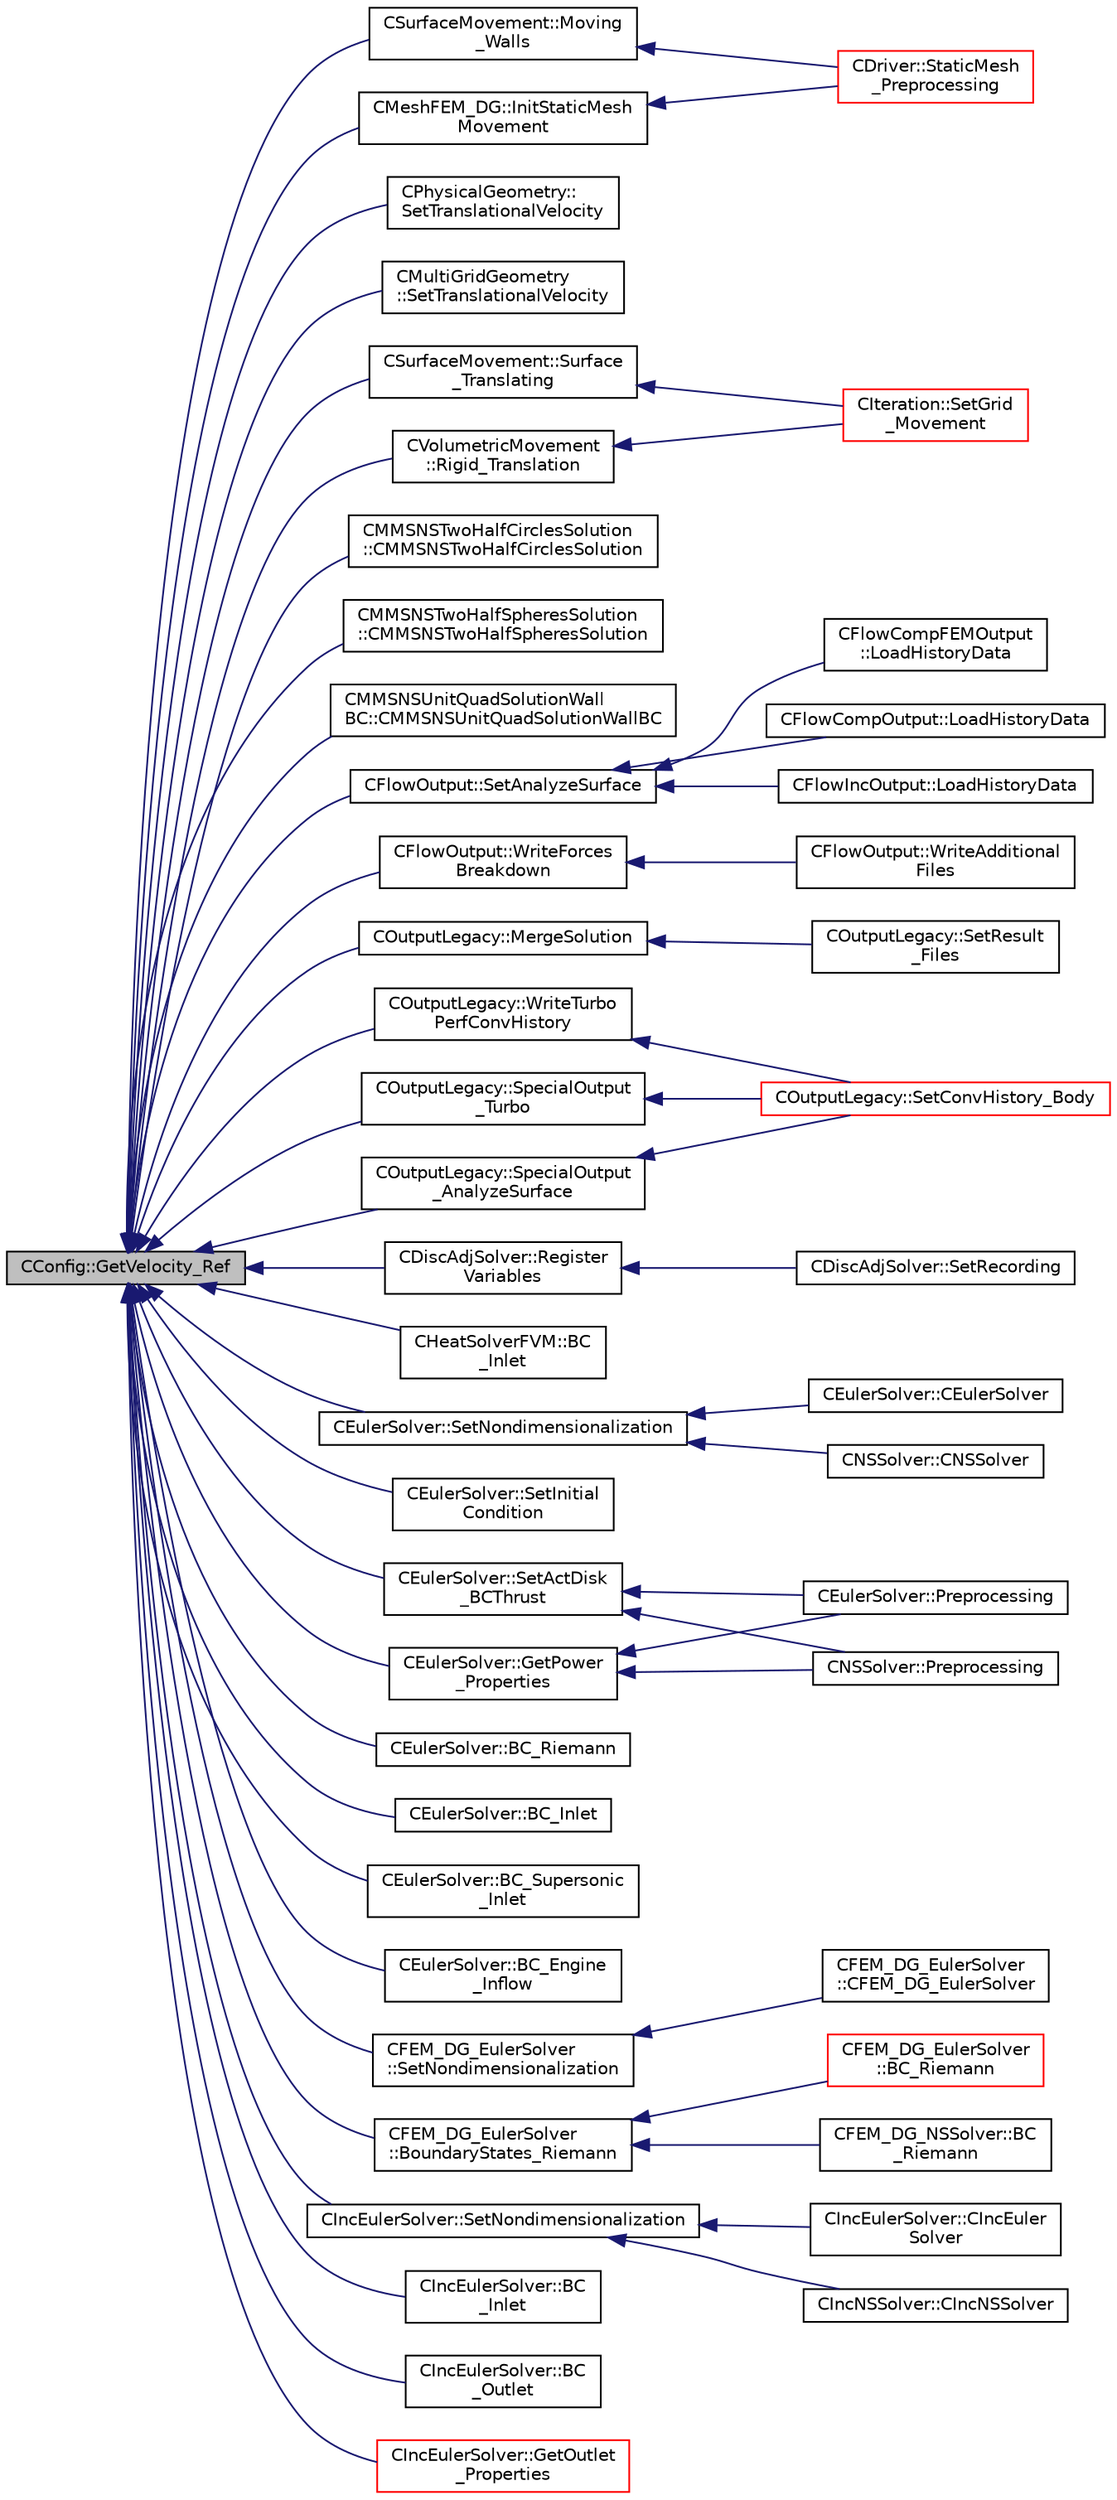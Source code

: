digraph "CConfig::GetVelocity_Ref"
{
  edge [fontname="Helvetica",fontsize="10",labelfontname="Helvetica",labelfontsize="10"];
  node [fontname="Helvetica",fontsize="10",shape=record];
  rankdir="LR";
  Node13352 [label="CConfig::GetVelocity_Ref",height=0.2,width=0.4,color="black", fillcolor="grey75", style="filled", fontcolor="black"];
  Node13352 -> Node13353 [dir="back",color="midnightblue",fontsize="10",style="solid",fontname="Helvetica"];
  Node13353 [label="CMeshFEM_DG::InitStaticMesh\lMovement",height=0.2,width=0.4,color="black", fillcolor="white", style="filled",URL="$class_c_mesh_f_e_m___d_g.html#a8ccc33690aa6200687aee614357ab97d",tooltip="Function to compute the grid velocities for static problems. "];
  Node13353 -> Node13354 [dir="back",color="midnightblue",fontsize="10",style="solid",fontname="Helvetica"];
  Node13354 [label="CDriver::StaticMesh\l_Preprocessing",height=0.2,width=0.4,color="red", fillcolor="white", style="filled",URL="$class_c_driver.html#ac4ac2e6f55c3956cfa44e07e03509112",tooltip="Initiate value for static mesh movement such as the gridVel for the ROTATING frame. "];
  Node13352 -> Node13356 [dir="back",color="midnightblue",fontsize="10",style="solid",fontname="Helvetica"];
  Node13356 [label="CPhysicalGeometry::\lSetTranslationalVelocity",height=0.2,width=0.4,color="black", fillcolor="white", style="filled",URL="$class_c_physical_geometry.html#ab693774ffa897555f9d68fa47ce647b4",tooltip="Set the translational velocity at each node. "];
  Node13352 -> Node13357 [dir="back",color="midnightblue",fontsize="10",style="solid",fontname="Helvetica"];
  Node13357 [label="CMultiGridGeometry\l::SetTranslationalVelocity",height=0.2,width=0.4,color="black", fillcolor="white", style="filled",URL="$class_c_multi_grid_geometry.html#a3e3b0ab2f4085ee1777adebd4f2361cc",tooltip="Set the translational velocity at each grid point on a coarse mesh. "];
  Node13352 -> Node13358 [dir="back",color="midnightblue",fontsize="10",style="solid",fontname="Helvetica"];
  Node13358 [label="CVolumetricMovement\l::Rigid_Translation",height=0.2,width=0.4,color="black", fillcolor="white", style="filled",URL="$class_c_volumetric_movement.html#a00368e3044dd07d74e1fafdc11980644",tooltip="Unsteady translational grid movement using rigid mesh motion. "];
  Node13358 -> Node13359 [dir="back",color="midnightblue",fontsize="10",style="solid",fontname="Helvetica"];
  Node13359 [label="CIteration::SetGrid\l_Movement",height=0.2,width=0.4,color="red", fillcolor="white", style="filled",URL="$class_c_iteration.html#a7b36785762f6b0c214569b185b858b6c",tooltip="Updates the positions and grid velocities for dynamic meshes between physical time steps..."];
  Node13352 -> Node13384 [dir="back",color="midnightblue",fontsize="10",style="solid",fontname="Helvetica"];
  Node13384 [label="CSurfaceMovement::Moving\l_Walls",height=0.2,width=0.4,color="black", fillcolor="white", style="filled",URL="$class_c_surface_movement.html#a0e7916b44ba0f93ff3affe52a2abe930",tooltip="Set the translational/rotational velocity for a moving wall. "];
  Node13384 -> Node13354 [dir="back",color="midnightblue",fontsize="10",style="solid",fontname="Helvetica"];
  Node13352 -> Node13385 [dir="back",color="midnightblue",fontsize="10",style="solid",fontname="Helvetica"];
  Node13385 [label="CSurfaceMovement::Surface\l_Translating",height=0.2,width=0.4,color="black", fillcolor="white", style="filled",URL="$class_c_surface_movement.html#aaa5e3a14a55a7d1fe4c00b8cd195497f",tooltip="Computes the displacement of a translating surface for a dynamic mesh simulation. ..."];
  Node13385 -> Node13359 [dir="back",color="midnightblue",fontsize="10",style="solid",fontname="Helvetica"];
  Node13352 -> Node13386 [dir="back",color="midnightblue",fontsize="10",style="solid",fontname="Helvetica"];
  Node13386 [label="CMMSNSTwoHalfCirclesSolution\l::CMMSNSTwoHalfCirclesSolution",height=0.2,width=0.4,color="black", fillcolor="white", style="filled",URL="$class_c_m_m_s_n_s_two_half_circles_solution.html#afb31f8a5302b2a376a1781805fefb3f1"];
  Node13352 -> Node13387 [dir="back",color="midnightblue",fontsize="10",style="solid",fontname="Helvetica"];
  Node13387 [label="CMMSNSTwoHalfSpheresSolution\l::CMMSNSTwoHalfSpheresSolution",height=0.2,width=0.4,color="black", fillcolor="white", style="filled",URL="$class_c_m_m_s_n_s_two_half_spheres_solution.html#a8a5a9229428c02216ec39243e5738c2c"];
  Node13352 -> Node13388 [dir="back",color="midnightblue",fontsize="10",style="solid",fontname="Helvetica"];
  Node13388 [label="CMMSNSUnitQuadSolutionWall\lBC::CMMSNSUnitQuadSolutionWallBC",height=0.2,width=0.4,color="black", fillcolor="white", style="filled",URL="$class_c_m_m_s_n_s_unit_quad_solution_wall_b_c.html#a8a073b252ded24ccdb874d41b6e1660a"];
  Node13352 -> Node13389 [dir="back",color="midnightblue",fontsize="10",style="solid",fontname="Helvetica"];
  Node13389 [label="CFlowOutput::SetAnalyzeSurface",height=0.2,width=0.4,color="black", fillcolor="white", style="filled",URL="$class_c_flow_output.html#a3fce259b2fe0a624a311ef889f9ab36c",tooltip="Set flow surface output field values. "];
  Node13389 -> Node13390 [dir="back",color="midnightblue",fontsize="10",style="solid",fontname="Helvetica"];
  Node13390 [label="CFlowCompFEMOutput\l::LoadHistoryData",height=0.2,width=0.4,color="black", fillcolor="white", style="filled",URL="$class_c_flow_comp_f_e_m_output.html#a0a4561b8ab0dffd1052f884062fd9710",tooltip="Load the history output field values. "];
  Node13389 -> Node13391 [dir="back",color="midnightblue",fontsize="10",style="solid",fontname="Helvetica"];
  Node13391 [label="CFlowCompOutput::LoadHistoryData",height=0.2,width=0.4,color="black", fillcolor="white", style="filled",URL="$class_c_flow_comp_output.html#a393cb19a691990ee6e88f844eccc79ed",tooltip="Load the history output field values. "];
  Node13389 -> Node13392 [dir="back",color="midnightblue",fontsize="10",style="solid",fontname="Helvetica"];
  Node13392 [label="CFlowIncOutput::LoadHistoryData",height=0.2,width=0.4,color="black", fillcolor="white", style="filled",URL="$class_c_flow_inc_output.html#a466112efa2e3a89cdd2456701a0480b5",tooltip="Load the history output field values. "];
  Node13352 -> Node13393 [dir="back",color="midnightblue",fontsize="10",style="solid",fontname="Helvetica"];
  Node13393 [label="CFlowOutput::WriteForces\lBreakdown",height=0.2,width=0.4,color="black", fillcolor="white", style="filled",URL="$class_c_flow_output.html#afacedef2006aa6fcf8c9a312b5f4430c",tooltip="Write the forces breakdown file. "];
  Node13393 -> Node13394 [dir="back",color="midnightblue",fontsize="10",style="solid",fontname="Helvetica"];
  Node13394 [label="CFlowOutput::WriteAdditional\lFiles",height=0.2,width=0.4,color="black", fillcolor="white", style="filled",URL="$class_c_flow_output.html#aaac3fb7b2575967b157c306065ab1ea8",tooltip="Write any additional files defined for the current solver. "];
  Node13352 -> Node13395 [dir="back",color="midnightblue",fontsize="10",style="solid",fontname="Helvetica"];
  Node13395 [label="COutputLegacy::MergeSolution",height=0.2,width=0.4,color="black", fillcolor="white", style="filled",URL="$class_c_output_legacy.html#af30cc9d6a1d32da2af7043901a5914cf",tooltip="Merge the solution into a data structure used for output file writing. "];
  Node13395 -> Node13396 [dir="back",color="midnightblue",fontsize="10",style="solid",fontname="Helvetica"];
  Node13396 [label="COutputLegacy::SetResult\l_Files",height=0.2,width=0.4,color="black", fillcolor="white", style="filled",URL="$class_c_output_legacy.html#aa817439538e8cf82f82acbfa0bf7e735",tooltip="Writes and organizes the all the output files, except the history one, for serial computations..."];
  Node13352 -> Node13397 [dir="back",color="midnightblue",fontsize="10",style="solid",fontname="Helvetica"];
  Node13397 [label="COutputLegacy::WriteTurbo\lPerfConvHistory",height=0.2,width=0.4,color="black", fillcolor="white", style="filled",URL="$class_c_output_legacy.html#ac513b03d79ae233f09ee97f59371d038",tooltip="Compute . "];
  Node13397 -> Node13398 [dir="back",color="midnightblue",fontsize="10",style="solid",fontname="Helvetica"];
  Node13398 [label="COutputLegacy::SetConvHistory_Body",height=0.2,width=0.4,color="red", fillcolor="white", style="filled",URL="$class_c_output_legacy.html#a217cc0d778a3828499189a9debee47c6",tooltip="Write the history file and the convergence on the screen for serial computations. ..."];
  Node13352 -> Node13402 [dir="back",color="midnightblue",fontsize="10",style="solid",fontname="Helvetica"];
  Node13402 [label="COutputLegacy::SpecialOutput\l_Turbo",height=0.2,width=0.4,color="black", fillcolor="white", style="filled",URL="$class_c_output_legacy.html#a6f0c7a1f6ae324473c2b095025c9d51d",tooltip="Write the output file for spanwise turboperformance. "];
  Node13402 -> Node13398 [dir="back",color="midnightblue",fontsize="10",style="solid",fontname="Helvetica"];
  Node13352 -> Node13403 [dir="back",color="midnightblue",fontsize="10",style="solid",fontname="Helvetica"];
  Node13403 [label="COutputLegacy::SpecialOutput\l_AnalyzeSurface",height=0.2,width=0.4,color="black", fillcolor="white", style="filled",URL="$class_c_output_legacy.html#ae5bab3f07ff9b9d1434626add0d4d332",tooltip="Writes one dimensional output. "];
  Node13403 -> Node13398 [dir="back",color="midnightblue",fontsize="10",style="solid",fontname="Helvetica"];
  Node13352 -> Node13404 [dir="back",color="midnightblue",fontsize="10",style="solid",fontname="Helvetica"];
  Node13404 [label="CDiscAdjSolver::Register\lVariables",height=0.2,width=0.4,color="black", fillcolor="white", style="filled",URL="$class_c_disc_adj_solver.html#a46669aa416ef9f487c65db54dfab03ee",tooltip="A virtual member. "];
  Node13404 -> Node13405 [dir="back",color="midnightblue",fontsize="10",style="solid",fontname="Helvetica"];
  Node13405 [label="CDiscAdjSolver::SetRecording",height=0.2,width=0.4,color="black", fillcolor="white", style="filled",URL="$class_c_disc_adj_solver.html#a696214d1de7cabe49792ce047e08b5f4",tooltip="Prepare the solver for a new recording. "];
  Node13352 -> Node13406 [dir="back",color="midnightblue",fontsize="10",style="solid",fontname="Helvetica"];
  Node13406 [label="CHeatSolverFVM::BC\l_Inlet",height=0.2,width=0.4,color="black", fillcolor="white", style="filled",URL="$class_c_heat_solver_f_v_m.html#a3b0b87693870e1b9cf5a16aa644aae8d",tooltip="Impose the inlet boundary condition. "];
  Node13352 -> Node13407 [dir="back",color="midnightblue",fontsize="10",style="solid",fontname="Helvetica"];
  Node13407 [label="CEulerSolver::SetNondimensionalization",height=0.2,width=0.4,color="black", fillcolor="white", style="filled",URL="$class_c_euler_solver.html#a1c633d6e77fefb2e76308e2ba0af0c2c",tooltip="Set the solver nondimensionalization. "];
  Node13407 -> Node13408 [dir="back",color="midnightblue",fontsize="10",style="solid",fontname="Helvetica"];
  Node13408 [label="CEulerSolver::CEulerSolver",height=0.2,width=0.4,color="black", fillcolor="white", style="filled",URL="$class_c_euler_solver.html#ae1e74218b4e943111b100d7ddcbd4db9"];
  Node13407 -> Node13409 [dir="back",color="midnightblue",fontsize="10",style="solid",fontname="Helvetica"];
  Node13409 [label="CNSSolver::CNSSolver",height=0.2,width=0.4,color="black", fillcolor="white", style="filled",URL="$class_c_n_s_solver.html#a2a8ad49c42b4546696e631cf44b7788b"];
  Node13352 -> Node13410 [dir="back",color="midnightblue",fontsize="10",style="solid",fontname="Helvetica"];
  Node13410 [label="CEulerSolver::SetInitial\lCondition",height=0.2,width=0.4,color="black", fillcolor="white", style="filled",URL="$class_c_euler_solver.html#acd432e102632a115b8a1821f58b21340",tooltip="Set the initial condition for the Euler Equations. "];
  Node13352 -> Node13411 [dir="back",color="midnightblue",fontsize="10",style="solid",fontname="Helvetica"];
  Node13411 [label="CEulerSolver::GetPower\l_Properties",height=0.2,width=0.4,color="black", fillcolor="white", style="filled",URL="$class_c_euler_solver.html#ad8b538a82e5a7a7e3903ec29954b1d07",tooltip="Compute the Fan face Mach number. "];
  Node13411 -> Node13412 [dir="back",color="midnightblue",fontsize="10",style="solid",fontname="Helvetica"];
  Node13412 [label="CEulerSolver::Preprocessing",height=0.2,width=0.4,color="black", fillcolor="white", style="filled",URL="$class_c_euler_solver.html#a8b89e1bfce33284c2d8f5f00f82f3f3f",tooltip="Compute primitive variables and their gradients. "];
  Node13411 -> Node13413 [dir="back",color="midnightblue",fontsize="10",style="solid",fontname="Helvetica"];
  Node13413 [label="CNSSolver::Preprocessing",height=0.2,width=0.4,color="black", fillcolor="white", style="filled",URL="$class_c_n_s_solver.html#a028c83d18cf8520dff2f9628d8a04e4b",tooltip="Restart residual and compute gradients. "];
  Node13352 -> Node13414 [dir="back",color="midnightblue",fontsize="10",style="solid",fontname="Helvetica"];
  Node13414 [label="CEulerSolver::SetActDisk\l_BCThrust",height=0.2,width=0.4,color="black", fillcolor="white", style="filled",URL="$class_c_euler_solver.html#a147d5ae75cf7de115e4be2c23ba95f6d",tooltip="Update the AoA and freestream velocity at the farfield. "];
  Node13414 -> Node13412 [dir="back",color="midnightblue",fontsize="10",style="solid",fontname="Helvetica"];
  Node13414 -> Node13413 [dir="back",color="midnightblue",fontsize="10",style="solid",fontname="Helvetica"];
  Node13352 -> Node13415 [dir="back",color="midnightblue",fontsize="10",style="solid",fontname="Helvetica"];
  Node13415 [label="CEulerSolver::BC_Riemann",height=0.2,width=0.4,color="black", fillcolor="white", style="filled",URL="$class_c_euler_solver.html#a22c21d18fa626d489db9a387234bd9d0",tooltip="Impose the boundary condition using characteristic recostruction. "];
  Node13352 -> Node13416 [dir="back",color="midnightblue",fontsize="10",style="solid",fontname="Helvetica"];
  Node13416 [label="CEulerSolver::BC_Inlet",height=0.2,width=0.4,color="black", fillcolor="white", style="filled",URL="$class_c_euler_solver.html#aabbe4c302452f52fcbe5cdf7022e6c9a",tooltip="Impose a subsonic inlet boundary condition. "];
  Node13352 -> Node13417 [dir="back",color="midnightblue",fontsize="10",style="solid",fontname="Helvetica"];
  Node13417 [label="CEulerSolver::BC_Supersonic\l_Inlet",height=0.2,width=0.4,color="black", fillcolor="white", style="filled",URL="$class_c_euler_solver.html#ab8faca63b78a195c05f26737be131ea5",tooltip="Impose a supersonic inlet boundary condition. "];
  Node13352 -> Node13418 [dir="back",color="midnightblue",fontsize="10",style="solid",fontname="Helvetica"];
  Node13418 [label="CEulerSolver::BC_Engine\l_Inflow",height=0.2,width=0.4,color="black", fillcolor="white", style="filled",URL="$class_c_euler_solver.html#a05ac79a404c4965d71eca457c4cb7566",tooltip="Impose the nacelle inflow boundary condition. "];
  Node13352 -> Node13419 [dir="back",color="midnightblue",fontsize="10",style="solid",fontname="Helvetica"];
  Node13419 [label="CFEM_DG_EulerSolver\l::SetNondimensionalization",height=0.2,width=0.4,color="black", fillcolor="white", style="filled",URL="$class_c_f_e_m___d_g___euler_solver.html#a31316dc2fe564329d9bb372961b10a3a",tooltip="Set the fluid solver nondimensionalization. "];
  Node13419 -> Node13420 [dir="back",color="midnightblue",fontsize="10",style="solid",fontname="Helvetica"];
  Node13420 [label="CFEM_DG_EulerSolver\l::CFEM_DG_EulerSolver",height=0.2,width=0.4,color="black", fillcolor="white", style="filled",URL="$class_c_f_e_m___d_g___euler_solver.html#a70d30ef9e7cd7620d54ec73f4b1ed28c"];
  Node13352 -> Node13421 [dir="back",color="midnightblue",fontsize="10",style="solid",fontname="Helvetica"];
  Node13421 [label="CFEM_DG_EulerSolver\l::BoundaryStates_Riemann",height=0.2,width=0.4,color="black", fillcolor="white", style="filled",URL="$class_c_f_e_m___d_g___euler_solver.html#a5bfdc0bca1daa8e5d716d4fc3c7f5867",tooltip="Function, which computes the boundary states in the integration points of the boundary face by applyi..."];
  Node13421 -> Node13422 [dir="back",color="midnightblue",fontsize="10",style="solid",fontname="Helvetica"];
  Node13422 [label="CFEM_DG_EulerSolver\l::BC_Riemann",height=0.2,width=0.4,color="red", fillcolor="white", style="filled",URL="$class_c_f_e_m___d_g___euler_solver.html#aaff04081aba8d9e24f0e615161e8020f",tooltip="Impose the boundary condition using characteristic reconstruction. It is a virtual function..."];
  Node13421 -> Node13427 [dir="back",color="midnightblue",fontsize="10",style="solid",fontname="Helvetica"];
  Node13427 [label="CFEM_DG_NSSolver::BC\l_Riemann",height=0.2,width=0.4,color="black", fillcolor="white", style="filled",URL="$class_c_f_e_m___d_g___n_s_solver.html#afa0326d05f194eaacbb86e6231b27dd4",tooltip="Impose the boundary condition using characteristic reconstruction. "];
  Node13352 -> Node13428 [dir="back",color="midnightblue",fontsize="10",style="solid",fontname="Helvetica"];
  Node13428 [label="CIncEulerSolver::SetNondimensionalization",height=0.2,width=0.4,color="black", fillcolor="white", style="filled",URL="$class_c_inc_euler_solver.html#a2cffaa24417cb3803d36d38b3874d6d0",tooltip="Set the solver nondimensionalization. "];
  Node13428 -> Node13429 [dir="back",color="midnightblue",fontsize="10",style="solid",fontname="Helvetica"];
  Node13429 [label="CIncEulerSolver::CIncEuler\lSolver",height=0.2,width=0.4,color="black", fillcolor="white", style="filled",URL="$class_c_inc_euler_solver.html#a91f644b8f9a00215bac5bcd31dfc06d8"];
  Node13428 -> Node13430 [dir="back",color="midnightblue",fontsize="10",style="solid",fontname="Helvetica"];
  Node13430 [label="CIncNSSolver::CIncNSSolver",height=0.2,width=0.4,color="black", fillcolor="white", style="filled",URL="$class_c_inc_n_s_solver.html#a82152ac7e91fb1c5c073d98a1f08e2aa"];
  Node13352 -> Node13431 [dir="back",color="midnightblue",fontsize="10",style="solid",fontname="Helvetica"];
  Node13431 [label="CIncEulerSolver::BC\l_Inlet",height=0.2,width=0.4,color="black", fillcolor="white", style="filled",URL="$class_c_inc_euler_solver.html#a318f79c279e467bbea21276ccd08ca92",tooltip="Impose a subsonic inlet boundary condition. "];
  Node13352 -> Node13432 [dir="back",color="midnightblue",fontsize="10",style="solid",fontname="Helvetica"];
  Node13432 [label="CIncEulerSolver::BC\l_Outlet",height=0.2,width=0.4,color="black", fillcolor="white", style="filled",URL="$class_c_inc_euler_solver.html#aa64170c7c7a237d0c7427a8359c2967a",tooltip="Impose the outlet boundary condition. "];
  Node13352 -> Node13433 [dir="back",color="midnightblue",fontsize="10",style="solid",fontname="Helvetica"];
  Node13433 [label="CIncEulerSolver::GetOutlet\l_Properties",height=0.2,width=0.4,color="red", fillcolor="white", style="filled",URL="$class_c_inc_euler_solver.html#aacea1dc960644b2fb82b191b17bf9056",tooltip="A virtual member. "];
}
